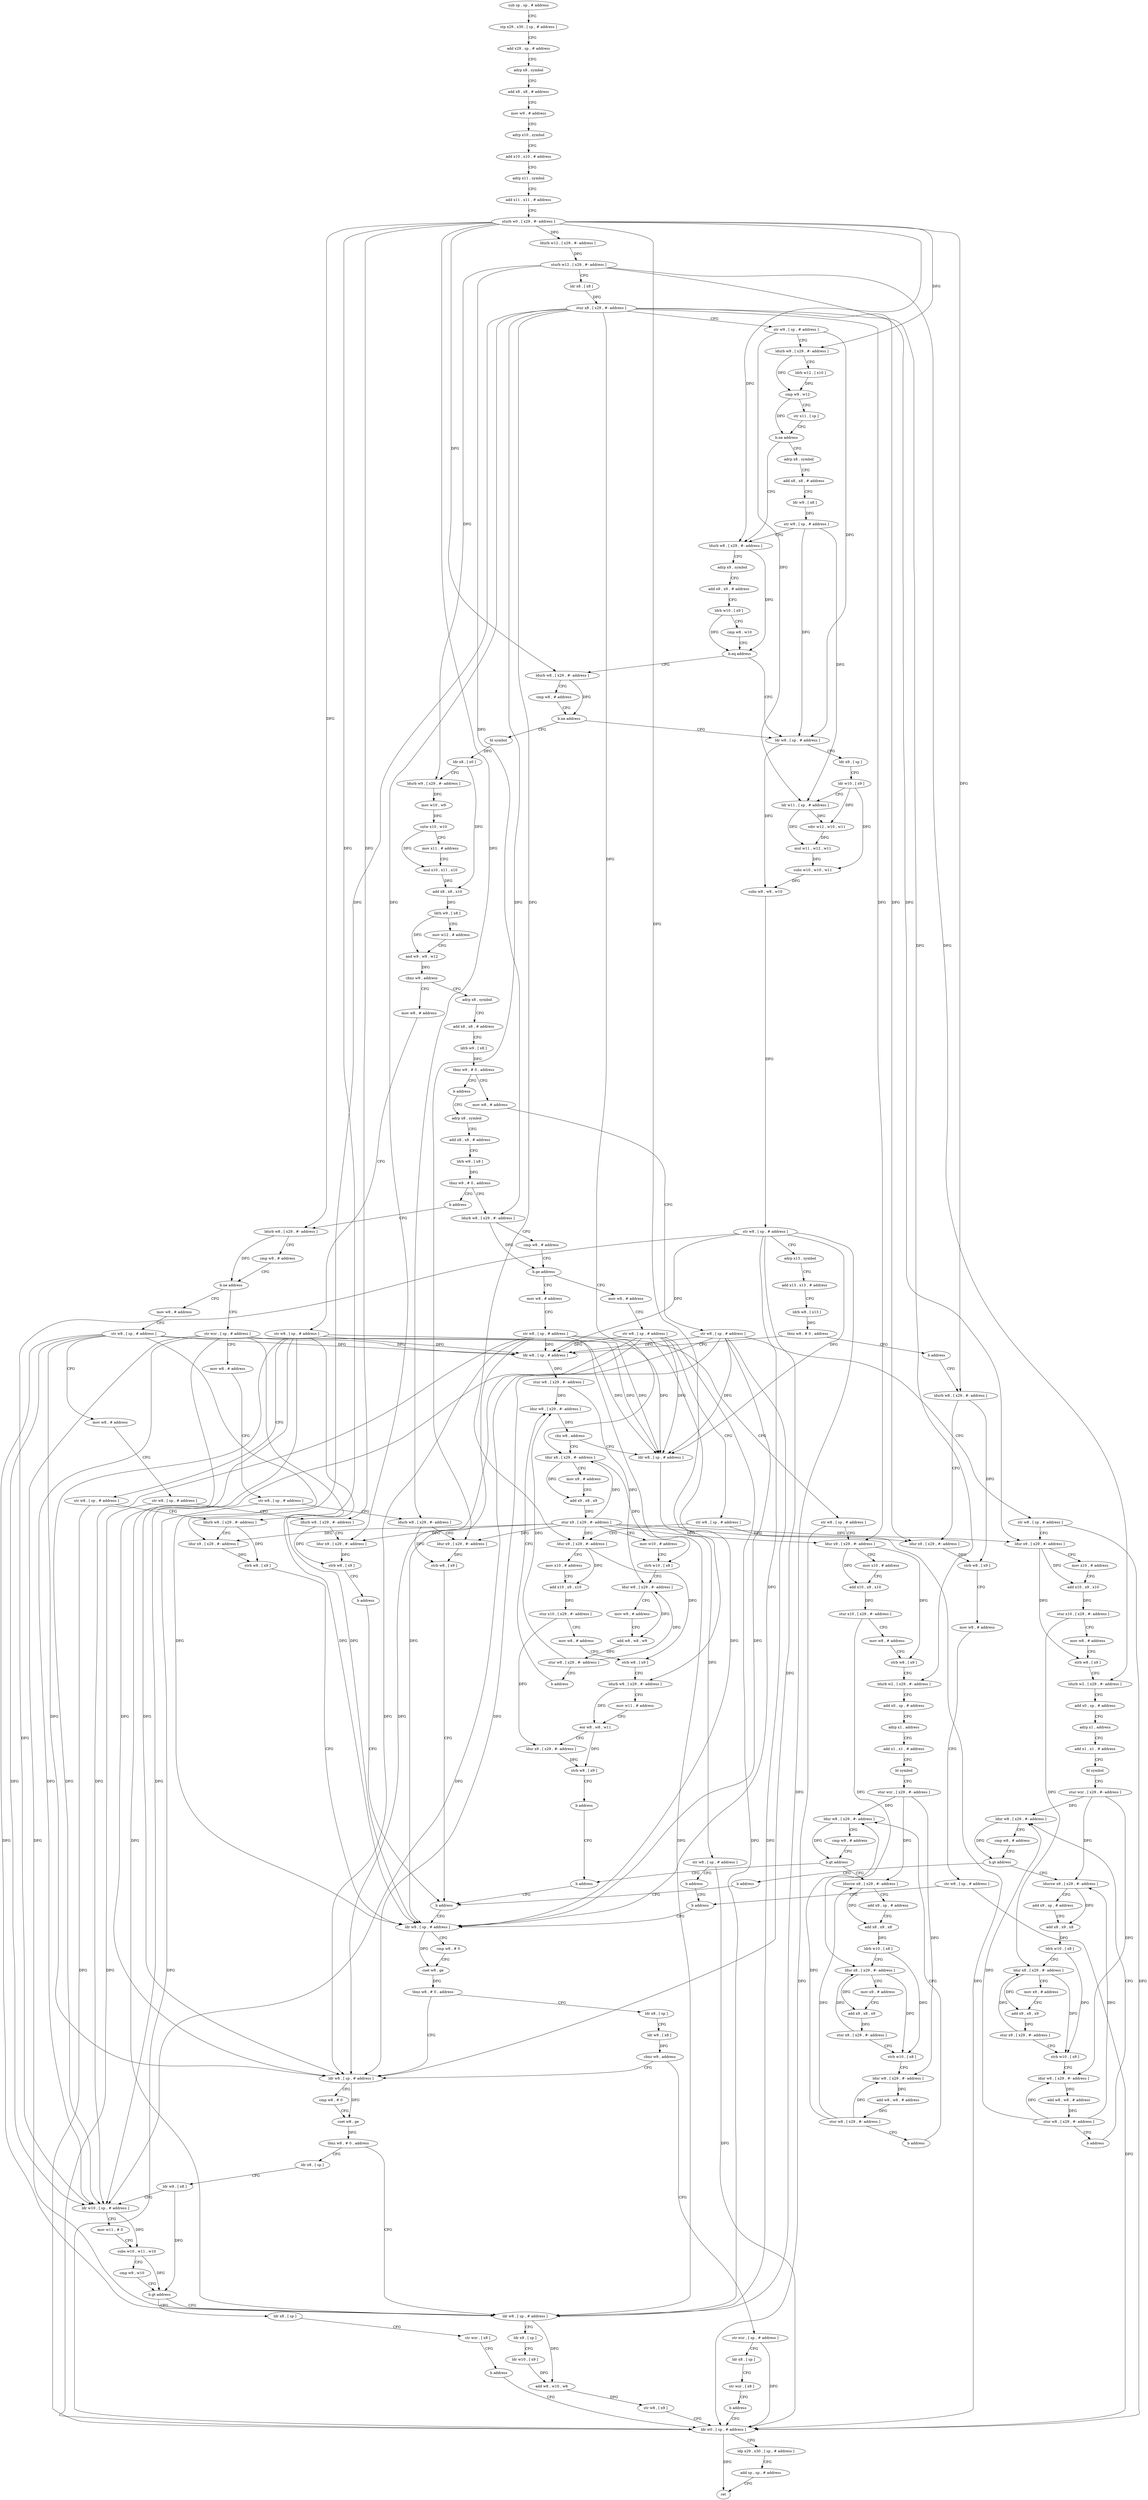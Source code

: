 digraph "func" {
"4237236" [label = "sub sp , sp , # address" ]
"4237240" [label = "stp x29 , x30 , [ sp , # address ]" ]
"4237244" [label = "add x29 , sp , # address" ]
"4237248" [label = "adrp x8 , symbol" ]
"4237252" [label = "add x8 , x8 , # address" ]
"4237256" [label = "mov w9 , # address" ]
"4237260" [label = "adrp x10 , symbol" ]
"4237264" [label = "add x10 , x10 , # address" ]
"4237268" [label = "adrp x11 , symbol" ]
"4237272" [label = "add x11 , x11 , # address" ]
"4237276" [label = "sturb w0 , [ x29 , #- address ]" ]
"4237280" [label = "ldurb w12 , [ x29 , #- address ]" ]
"4237284" [label = "sturb w12 , [ x29 , #- address ]" ]
"4237288" [label = "ldr x8 , [ x8 ]" ]
"4237292" [label = "stur x8 , [ x29 , #- address ]" ]
"4237296" [label = "str w9 , [ sp , # address ]" ]
"4237300" [label = "ldurb w9 , [ x29 , #- address ]" ]
"4237304" [label = "ldrb w12 , [ x10 ]" ]
"4237308" [label = "cmp w9 , w12" ]
"4237312" [label = "str x11 , [ sp ]" ]
"4237316" [label = "b.ne address" ]
"4237336" [label = "ldurb w8 , [ x29 , #- address ]" ]
"4237320" [label = "adrp x8 , symbol" ]
"4237340" [label = "adrp x9 , symbol" ]
"4237344" [label = "add x9 , x9 , # address" ]
"4237348" [label = "ldrb w10 , [ x9 ]" ]
"4237352" [label = "cmp w8 , w10" ]
"4237356" [label = "b.eq address" ]
"4237372" [label = "ldr w8 , [ sp , # address ]" ]
"4237360" [label = "ldurb w8 , [ x29 , #- address ]" ]
"4237324" [label = "add x8 , x8 , # address" ]
"4237328" [label = "ldr w9 , [ x8 ]" ]
"4237332" [label = "str w9 , [ sp , # address ]" ]
"4237376" [label = "ldr x9 , [ sp ]" ]
"4237380" [label = "ldr w10 , [ x9 ]" ]
"4237384" [label = "ldr w11 , [ sp , # address ]" ]
"4237388" [label = "sdiv w12 , w10 , w11" ]
"4237392" [label = "mul w11 , w12 , w11" ]
"4237396" [label = "subs w10 , w10 , w11" ]
"4237400" [label = "subs w8 , w8 , w10" ]
"4237404" [label = "str w8 , [ sp , # address ]" ]
"4237408" [label = "adrp x13 , symbol" ]
"4237412" [label = "add x13 , x13 , # address" ]
"4237416" [label = "ldrb w8 , [ x13 ]" ]
"4237420" [label = "tbnz w8 , # 0 , address" ]
"4237428" [label = "ldr w8 , [ sp , # address ]" ]
"4237424" [label = "b address" ]
"4237364" [label = "cmp w8 , # address" ]
"4237368" [label = "b.ne address" ]
"4237524" [label = "bl symbol" ]
"4237432" [label = "stur w8 , [ x29 , #- address ]" ]
"4237436" [label = "ldur w8 , [ x29 , #- address ]" ]
"4237500" [label = "ldurb w8 , [ x29 , #- address ]" ]
"4237528" [label = "ldr x8 , [ x0 ]" ]
"4237532" [label = "ldurb w9 , [ x29 , #- address ]" ]
"4237536" [label = "mov w10 , w9" ]
"4237540" [label = "sxtw x10 , w10" ]
"4237544" [label = "mov x11 , # address" ]
"4237548" [label = "mul x10 , x11 , x10" ]
"4237552" [label = "add x8 , x8 , x10" ]
"4237556" [label = "ldrh w9 , [ x8 ]" ]
"4237560" [label = "mov w12 , # address" ]
"4237564" [label = "and w9 , w9 , w12" ]
"4237568" [label = "cbnz w9 , address" ]
"4238012" [label = "mov w8 , # address" ]
"4237572" [label = "adrp x8 , symbol" ]
"4237488" [label = "ldr w8 , [ sp , # address ]" ]
"4237492" [label = "str w8 , [ sp , # address ]" ]
"4237496" [label = "b address" ]
"4237520" [label = "b address" ]
"4237444" [label = "ldur x8 , [ x29 , #- address ]" ]
"4237448" [label = "mov x9 , # address" ]
"4237452" [label = "add x9 , x8 , x9" ]
"4237456" [label = "stur x9 , [ x29 , #- address ]" ]
"4237460" [label = "mov w10 , # address" ]
"4237464" [label = "strb w10 , [ x8 ]" ]
"4237468" [label = "ldur w8 , [ x29 , #- address ]" ]
"4237472" [label = "mov w9 , # address" ]
"4237476" [label = "add w8 , w8 , w9" ]
"4237480" [label = "stur w8 , [ x29 , #- address ]" ]
"4237484" [label = "b address" ]
"4237504" [label = "ldur x9 , [ x29 , #- address ]" ]
"4237508" [label = "strb w8 , [ x9 ]" ]
"4237512" [label = "mov w8 , # address" ]
"4237516" [label = "str w8 , [ sp , # address ]" ]
"4238016" [label = "str w8 , [ sp , # address ]" ]
"4238020" [label = "str w8 , [ sp , # address ]" ]
"4238024" [label = "ldurb w8 , [ x29 , #- address ]" ]
"4238028" [label = "ldur x9 , [ x29 , #- address ]" ]
"4238032" [label = "strb w8 , [ x9 ]" ]
"4238036" [label = "ldr w8 , [ sp , # address ]" ]
"4237576" [label = "add x8 , x8 , # address" ]
"4237580" [label = "ldrb w9 , [ x8 ]" ]
"4237584" [label = "tbnz w9 , # 0 , address" ]
"4237592" [label = "mov w8 , # address" ]
"4237588" [label = "b address" ]
"4237440" [label = "cbz w8 , address" ]
"4238040" [label = "cmp w8 , # 0" ]
"4238044" [label = "cset w8 , ge" ]
"4238048" [label = "tbnz w8 , # 0 , address" ]
"4238080" [label = "ldr w8 , [ sp , # address ]" ]
"4238052" [label = "ldr x8 , [ sp ]" ]
"4238084" [label = "cmp w8 , # 0" ]
"4238088" [label = "cset w8 , ge" ]
"4238092" [label = "tbnz w8 , # 0 , address" ]
"4238136" [label = "ldr w8 , [ sp , # address ]" ]
"4238096" [label = "ldr x8 , [ sp ]" ]
"4238056" [label = "ldr w9 , [ x8 ]" ]
"4238060" [label = "cbnz w9 , address" ]
"4238064" [label = "str wzr , [ sp , # address ]" ]
"4237596" [label = "str w8 , [ sp , # address ]" ]
"4237600" [label = "str w8 , [ sp , # address ]" ]
"4237604" [label = "ldur x9 , [ x29 , #- address ]" ]
"4237608" [label = "mov x10 , # address" ]
"4237612" [label = "add x10 , x9 , x10" ]
"4237616" [label = "stur x10 , [ x29 , #- address ]" ]
"4237620" [label = "mov w8 , # address" ]
"4237624" [label = "strb w8 , [ x9 ]" ]
"4237628" [label = "ldurb w2 , [ x29 , #- address ]" ]
"4237632" [label = "add x0 , sp , # address" ]
"4237636" [label = "adrp x1 , address" ]
"4237640" [label = "add x1 , x1 , # address" ]
"4237644" [label = "bl symbol" ]
"4237648" [label = "stur wzr , [ x29 , #- address ]" ]
"4237652" [label = "ldur w8 , [ x29 , #- address ]" ]
"4237720" [label = "adrp x8 , symbol" ]
"4238140" [label = "ldr x9 , [ sp ]" ]
"4238144" [label = "ldr w10 , [ x9 ]" ]
"4238148" [label = "add w8 , w10 , w8" ]
"4238152" [label = "str w8 , [ x9 ]" ]
"4238156" [label = "ldr w0 , [ sp , # address ]" ]
"4238100" [label = "ldr w9 , [ x8 ]" ]
"4238104" [label = "ldr w10 , [ sp , # address ]" ]
"4238108" [label = "mov w11 , # 0" ]
"4238112" [label = "subs w10 , w11 , w10" ]
"4238116" [label = "cmp w9 , w10" ]
"4238120" [label = "b.gt address" ]
"4238124" [label = "ldr x8 , [ sp ]" ]
"4238068" [label = "ldr x8 , [ sp ]" ]
"4238072" [label = "str wzr , [ x8 ]" ]
"4238076" [label = "b address" ]
"4237716" [label = "b address" ]
"4238008" [label = "b address" ]
"4237664" [label = "ldursw x8 , [ x29 , #- address ]" ]
"4237668" [label = "add x9 , sp , # address" ]
"4237672" [label = "add x8 , x9 , x8" ]
"4237676" [label = "ldrb w10 , [ x8 ]" ]
"4237680" [label = "ldur x8 , [ x29 , #- address ]" ]
"4237684" [label = "mov x9 , # address" ]
"4237688" [label = "add x9 , x8 , x9" ]
"4237692" [label = "stur x9 , [ x29 , #- address ]" ]
"4237696" [label = "strb w10 , [ x8 ]" ]
"4237700" [label = "ldur w8 , [ x29 , #- address ]" ]
"4237704" [label = "add w8 , w8 , # address" ]
"4237708" [label = "stur w8 , [ x29 , #- address ]" ]
"4237712" [label = "b address" ]
"4237724" [label = "add x8 , x8 , # address" ]
"4237728" [label = "ldrb w9 , [ x8 ]" ]
"4237732" [label = "tbnz w9 , # 0 , address" ]
"4237740" [label = "ldurb w8 , [ x29 , #- address ]" ]
"4237736" [label = "b address" ]
"4238128" [label = "str wzr , [ x8 ]" ]
"4238132" [label = "b address" ]
"4238160" [label = "ldp x29 , x30 , [ sp , # address ]" ]
"4238164" [label = "add sp , sp , # address" ]
"4238168" [label = "ret" ]
"4237656" [label = "cmp w8 , # address" ]
"4237660" [label = "b.gt address" ]
"4237744" [label = "cmp w8 , # address" ]
"4237748" [label = "b.ge address" ]
"4237812" [label = "mov w8 , # address" ]
"4237752" [label = "mov w8 , # address" ]
"4237940" [label = "ldurb w8 , [ x29 , #- address ]" ]
"4237816" [label = "str w8 , [ sp , # address ]" ]
"4237820" [label = "str w8 , [ sp , # address ]" ]
"4237824" [label = "ldur x9 , [ x29 , #- address ]" ]
"4237828" [label = "mov x10 , # address" ]
"4237832" [label = "add x10 , x9 , x10" ]
"4237836" [label = "stur x10 , [ x29 , #- address ]" ]
"4237840" [label = "mov w8 , # address" ]
"4237844" [label = "strb w8 , [ x9 ]" ]
"4237848" [label = "ldurb w2 , [ x29 , #- address ]" ]
"4237852" [label = "add x0 , sp , # address" ]
"4237856" [label = "adrp x1 , address" ]
"4237860" [label = "add x1 , x1 , # address" ]
"4237864" [label = "bl symbol" ]
"4237868" [label = "stur wzr , [ x29 , #- address ]" ]
"4237872" [label = "ldur w8 , [ x29 , #- address ]" ]
"4237756" [label = "str w8 , [ sp , # address ]" ]
"4237760" [label = "str w8 , [ sp , # address ]" ]
"4237764" [label = "ldur x9 , [ x29 , #- address ]" ]
"4237768" [label = "mov x10 , # address" ]
"4237772" [label = "add x10 , x9 , x10" ]
"4237776" [label = "stur x10 , [ x29 , #- address ]" ]
"4237780" [label = "mov w8 , # address" ]
"4237784" [label = "strb w8 , [ x9 ]" ]
"4237788" [label = "ldurb w8 , [ x29 , #- address ]" ]
"4237792" [label = "mov w11 , # address" ]
"4237796" [label = "eor w8 , w8 , w11" ]
"4237800" [label = "ldur x9 , [ x29 , #- address ]" ]
"4237804" [label = "strb w8 , [ x9 ]" ]
"4237808" [label = "b address" ]
"4237936" [label = "b address" ]
"4237944" [label = "cmp w8 , # address" ]
"4237948" [label = "b.ne address" ]
"4237984" [label = "str wzr , [ sp , # address ]" ]
"4237952" [label = "mov w8 , # address" ]
"4237884" [label = "ldursw x8 , [ x29 , #- address ]" ]
"4237888" [label = "add x9 , sp , # address" ]
"4237892" [label = "add x8 , x9 , x8" ]
"4237896" [label = "ldrb w10 , [ x8 ]" ]
"4237900" [label = "ldur x8 , [ x29 , #- address ]" ]
"4237904" [label = "mov x9 , # address" ]
"4237908" [label = "add x9 , x8 , x9" ]
"4237912" [label = "stur x9 , [ x29 , #- address ]" ]
"4237916" [label = "strb w10 , [ x8 ]" ]
"4237920" [label = "ldur w8 , [ x29 , #- address ]" ]
"4237924" [label = "add w8 , w8 , # address" ]
"4237928" [label = "stur w8 , [ x29 , #- address ]" ]
"4237932" [label = "b address" ]
"4237988" [label = "mov w8 , # address" ]
"4237992" [label = "str w8 , [ sp , # address ]" ]
"4237996" [label = "ldurb w8 , [ x29 , #- address ]" ]
"4238000" [label = "ldur x9 , [ x29 , #- address ]" ]
"4238004" [label = "strb w8 , [ x9 ]" ]
"4237956" [label = "str w8 , [ sp , # address ]" ]
"4237960" [label = "mov w8 , # address" ]
"4237964" [label = "str w8 , [ sp , # address ]" ]
"4237968" [label = "ldurb w8 , [ x29 , #- address ]" ]
"4237972" [label = "ldur x9 , [ x29 , #- address ]" ]
"4237976" [label = "strb w8 , [ x9 ]" ]
"4237980" [label = "b address" ]
"4237876" [label = "cmp w8 , # address" ]
"4237880" [label = "b.gt address" ]
"4237236" -> "4237240" [ label = "CFG" ]
"4237240" -> "4237244" [ label = "CFG" ]
"4237244" -> "4237248" [ label = "CFG" ]
"4237248" -> "4237252" [ label = "CFG" ]
"4237252" -> "4237256" [ label = "CFG" ]
"4237256" -> "4237260" [ label = "CFG" ]
"4237260" -> "4237264" [ label = "CFG" ]
"4237264" -> "4237268" [ label = "CFG" ]
"4237268" -> "4237272" [ label = "CFG" ]
"4237272" -> "4237276" [ label = "CFG" ]
"4237276" -> "4237280" [ label = "DFG" ]
"4237276" -> "4237300" [ label = "DFG" ]
"4237276" -> "4237336" [ label = "DFG" ]
"4237276" -> "4237360" [ label = "DFG" ]
"4237276" -> "4237500" [ label = "DFG" ]
"4237276" -> "4238024" [ label = "DFG" ]
"4237276" -> "4237788" [ label = "DFG" ]
"4237276" -> "4237940" [ label = "DFG" ]
"4237276" -> "4237996" [ label = "DFG" ]
"4237276" -> "4237968" [ label = "DFG" ]
"4237280" -> "4237284" [ label = "DFG" ]
"4237284" -> "4237288" [ label = "CFG" ]
"4237284" -> "4237532" [ label = "DFG" ]
"4237284" -> "4237628" [ label = "DFG" ]
"4237284" -> "4237740" [ label = "DFG" ]
"4237284" -> "4237848" [ label = "DFG" ]
"4237288" -> "4237292" [ label = "DFG" ]
"4237292" -> "4237296" [ label = "CFG" ]
"4237292" -> "4237504" [ label = "DFG" ]
"4237292" -> "4238028" [ label = "DFG" ]
"4237292" -> "4237444" [ label = "DFG" ]
"4237292" -> "4237604" [ label = "DFG" ]
"4237292" -> "4237824" [ label = "DFG" ]
"4237292" -> "4237764" [ label = "DFG" ]
"4237292" -> "4238000" [ label = "DFG" ]
"4237292" -> "4237972" [ label = "DFG" ]
"4237296" -> "4237300" [ label = "CFG" ]
"4237296" -> "4237372" [ label = "DFG" ]
"4237296" -> "4237384" [ label = "DFG" ]
"4237300" -> "4237304" [ label = "CFG" ]
"4237300" -> "4237308" [ label = "DFG" ]
"4237304" -> "4237308" [ label = "DFG" ]
"4237308" -> "4237312" [ label = "CFG" ]
"4237308" -> "4237316" [ label = "DFG" ]
"4237312" -> "4237316" [ label = "CFG" ]
"4237316" -> "4237336" [ label = "CFG" ]
"4237316" -> "4237320" [ label = "CFG" ]
"4237336" -> "4237340" [ label = "CFG" ]
"4237336" -> "4237356" [ label = "DFG" ]
"4237320" -> "4237324" [ label = "CFG" ]
"4237340" -> "4237344" [ label = "CFG" ]
"4237344" -> "4237348" [ label = "CFG" ]
"4237348" -> "4237352" [ label = "CFG" ]
"4237348" -> "4237356" [ label = "DFG" ]
"4237352" -> "4237356" [ label = "CFG" ]
"4237356" -> "4237372" [ label = "CFG" ]
"4237356" -> "4237360" [ label = "CFG" ]
"4237372" -> "4237376" [ label = "CFG" ]
"4237372" -> "4237400" [ label = "DFG" ]
"4237360" -> "4237364" [ label = "CFG" ]
"4237360" -> "4237368" [ label = "DFG" ]
"4237324" -> "4237328" [ label = "CFG" ]
"4237328" -> "4237332" [ label = "DFG" ]
"4237332" -> "4237336" [ label = "CFG" ]
"4237332" -> "4237372" [ label = "DFG" ]
"4237332" -> "4237384" [ label = "DFG" ]
"4237376" -> "4237380" [ label = "CFG" ]
"4237380" -> "4237384" [ label = "CFG" ]
"4237380" -> "4237388" [ label = "DFG" ]
"4237380" -> "4237396" [ label = "DFG" ]
"4237384" -> "4237388" [ label = "DFG" ]
"4237384" -> "4237392" [ label = "DFG" ]
"4237388" -> "4237392" [ label = "DFG" ]
"4237392" -> "4237396" [ label = "DFG" ]
"4237396" -> "4237400" [ label = "DFG" ]
"4237400" -> "4237404" [ label = "DFG" ]
"4237404" -> "4237408" [ label = "CFG" ]
"4237404" -> "4237428" [ label = "DFG" ]
"4237404" -> "4237488" [ label = "DFG" ]
"4237404" -> "4238036" [ label = "DFG" ]
"4237404" -> "4238080" [ label = "DFG" ]
"4237404" -> "4238136" [ label = "DFG" ]
"4237404" -> "4238104" [ label = "DFG" ]
"4237408" -> "4237412" [ label = "CFG" ]
"4237412" -> "4237416" [ label = "CFG" ]
"4237416" -> "4237420" [ label = "DFG" ]
"4237420" -> "4237428" [ label = "CFG" ]
"4237420" -> "4237424" [ label = "CFG" ]
"4237428" -> "4237432" [ label = "DFG" ]
"4237424" -> "4237500" [ label = "CFG" ]
"4237364" -> "4237368" [ label = "CFG" ]
"4237368" -> "4237524" [ label = "CFG" ]
"4237368" -> "4237372" [ label = "CFG" ]
"4237524" -> "4237528" [ label = "DFG" ]
"4237432" -> "4237436" [ label = "DFG" ]
"4237432" -> "4237468" [ label = "DFG" ]
"4237436" -> "4237440" [ label = "DFG" ]
"4237500" -> "4237504" [ label = "CFG" ]
"4237500" -> "4237508" [ label = "DFG" ]
"4237528" -> "4237532" [ label = "CFG" ]
"4237528" -> "4237552" [ label = "DFG" ]
"4237532" -> "4237536" [ label = "DFG" ]
"4237536" -> "4237540" [ label = "DFG" ]
"4237540" -> "4237544" [ label = "CFG" ]
"4237540" -> "4237548" [ label = "DFG" ]
"4237544" -> "4237548" [ label = "CFG" ]
"4237548" -> "4237552" [ label = "DFG" ]
"4237552" -> "4237556" [ label = "DFG" ]
"4237556" -> "4237560" [ label = "CFG" ]
"4237556" -> "4237564" [ label = "DFG" ]
"4237560" -> "4237564" [ label = "CFG" ]
"4237564" -> "4237568" [ label = "DFG" ]
"4237568" -> "4238012" [ label = "CFG" ]
"4237568" -> "4237572" [ label = "CFG" ]
"4238012" -> "4238016" [ label = "CFG" ]
"4237572" -> "4237576" [ label = "CFG" ]
"4237488" -> "4237492" [ label = "DFG" ]
"4237492" -> "4237496" [ label = "CFG" ]
"4237492" -> "4238156" [ label = "DFG" ]
"4237496" -> "4237520" [ label = "CFG" ]
"4237520" -> "4238036" [ label = "CFG" ]
"4237444" -> "4237448" [ label = "CFG" ]
"4237444" -> "4237452" [ label = "DFG" ]
"4237444" -> "4237464" [ label = "DFG" ]
"4237448" -> "4237452" [ label = "CFG" ]
"4237452" -> "4237456" [ label = "DFG" ]
"4237456" -> "4237460" [ label = "CFG" ]
"4237456" -> "4237504" [ label = "DFG" ]
"4237456" -> "4238028" [ label = "DFG" ]
"4237456" -> "4237444" [ label = "DFG" ]
"4237456" -> "4237604" [ label = "DFG" ]
"4237456" -> "4237824" [ label = "DFG" ]
"4237456" -> "4237764" [ label = "DFG" ]
"4237456" -> "4238000" [ label = "DFG" ]
"4237456" -> "4237972" [ label = "DFG" ]
"4237460" -> "4237464" [ label = "CFG" ]
"4237464" -> "4237468" [ label = "CFG" ]
"4237468" -> "4237472" [ label = "CFG" ]
"4237468" -> "4237476" [ label = "DFG" ]
"4237472" -> "4237476" [ label = "CFG" ]
"4237476" -> "4237480" [ label = "DFG" ]
"4237480" -> "4237484" [ label = "CFG" ]
"4237480" -> "4237436" [ label = "DFG" ]
"4237480" -> "4237468" [ label = "DFG" ]
"4237484" -> "4237436" [ label = "CFG" ]
"4237504" -> "4237508" [ label = "DFG" ]
"4237508" -> "4237512" [ label = "CFG" ]
"4237512" -> "4237516" [ label = "CFG" ]
"4237516" -> "4237520" [ label = "CFG" ]
"4237516" -> "4238156" [ label = "DFG" ]
"4238016" -> "4238020" [ label = "CFG" ]
"4238016" -> "4237428" [ label = "DFG" ]
"4238016" -> "4237488" [ label = "DFG" ]
"4238016" -> "4238036" [ label = "DFG" ]
"4238016" -> "4238080" [ label = "DFG" ]
"4238016" -> "4238136" [ label = "DFG" ]
"4238016" -> "4238104" [ label = "DFG" ]
"4238020" -> "4238024" [ label = "CFG" ]
"4238020" -> "4238156" [ label = "DFG" ]
"4238024" -> "4238028" [ label = "CFG" ]
"4238024" -> "4238032" [ label = "DFG" ]
"4238028" -> "4238032" [ label = "DFG" ]
"4238032" -> "4238036" [ label = "CFG" ]
"4238036" -> "4238040" [ label = "CFG" ]
"4238036" -> "4238044" [ label = "DFG" ]
"4237576" -> "4237580" [ label = "CFG" ]
"4237580" -> "4237584" [ label = "DFG" ]
"4237584" -> "4237592" [ label = "CFG" ]
"4237584" -> "4237588" [ label = "CFG" ]
"4237592" -> "4237596" [ label = "CFG" ]
"4237588" -> "4237720" [ label = "CFG" ]
"4237440" -> "4237488" [ label = "CFG" ]
"4237440" -> "4237444" [ label = "CFG" ]
"4238040" -> "4238044" [ label = "CFG" ]
"4238044" -> "4238048" [ label = "DFG" ]
"4238048" -> "4238080" [ label = "CFG" ]
"4238048" -> "4238052" [ label = "CFG" ]
"4238080" -> "4238084" [ label = "CFG" ]
"4238080" -> "4238088" [ label = "DFG" ]
"4238052" -> "4238056" [ label = "CFG" ]
"4238084" -> "4238088" [ label = "CFG" ]
"4238088" -> "4238092" [ label = "DFG" ]
"4238092" -> "4238136" [ label = "CFG" ]
"4238092" -> "4238096" [ label = "CFG" ]
"4238136" -> "4238140" [ label = "CFG" ]
"4238136" -> "4238148" [ label = "DFG" ]
"4238096" -> "4238100" [ label = "CFG" ]
"4238056" -> "4238060" [ label = "DFG" ]
"4238060" -> "4238080" [ label = "CFG" ]
"4238060" -> "4238064" [ label = "CFG" ]
"4238064" -> "4238068" [ label = "CFG" ]
"4238064" -> "4238156" [ label = "DFG" ]
"4237596" -> "4237600" [ label = "CFG" ]
"4237596" -> "4237428" [ label = "DFG" ]
"4237596" -> "4237488" [ label = "DFG" ]
"4237596" -> "4238036" [ label = "DFG" ]
"4237596" -> "4238080" [ label = "DFG" ]
"4237596" -> "4238136" [ label = "DFG" ]
"4237596" -> "4238104" [ label = "DFG" ]
"4237600" -> "4237604" [ label = "CFG" ]
"4237600" -> "4238156" [ label = "DFG" ]
"4237604" -> "4237608" [ label = "CFG" ]
"4237604" -> "4237612" [ label = "DFG" ]
"4237604" -> "4237624" [ label = "DFG" ]
"4237608" -> "4237612" [ label = "CFG" ]
"4237612" -> "4237616" [ label = "DFG" ]
"4237616" -> "4237620" [ label = "CFG" ]
"4237616" -> "4237680" [ label = "DFG" ]
"4237620" -> "4237624" [ label = "CFG" ]
"4237624" -> "4237628" [ label = "CFG" ]
"4237628" -> "4237632" [ label = "CFG" ]
"4237632" -> "4237636" [ label = "CFG" ]
"4237636" -> "4237640" [ label = "CFG" ]
"4237640" -> "4237644" [ label = "CFG" ]
"4237644" -> "4237648" [ label = "CFG" ]
"4237648" -> "4237652" [ label = "DFG" ]
"4237648" -> "4237664" [ label = "DFG" ]
"4237648" -> "4237700" [ label = "DFG" ]
"4237652" -> "4237656" [ label = "CFG" ]
"4237652" -> "4237660" [ label = "DFG" ]
"4237720" -> "4237724" [ label = "CFG" ]
"4238140" -> "4238144" [ label = "CFG" ]
"4238144" -> "4238148" [ label = "DFG" ]
"4238148" -> "4238152" [ label = "DFG" ]
"4238152" -> "4238156" [ label = "CFG" ]
"4238156" -> "4238160" [ label = "CFG" ]
"4238156" -> "4238168" [ label = "DFG" ]
"4238100" -> "4238104" [ label = "CFG" ]
"4238100" -> "4238120" [ label = "DFG" ]
"4238104" -> "4238108" [ label = "CFG" ]
"4238104" -> "4238112" [ label = "DFG" ]
"4238108" -> "4238112" [ label = "CFG" ]
"4238112" -> "4238116" [ label = "CFG" ]
"4238112" -> "4238120" [ label = "DFG" ]
"4238116" -> "4238120" [ label = "CFG" ]
"4238120" -> "4238136" [ label = "CFG" ]
"4238120" -> "4238124" [ label = "CFG" ]
"4238124" -> "4238128" [ label = "CFG" ]
"4238068" -> "4238072" [ label = "CFG" ]
"4238072" -> "4238076" [ label = "CFG" ]
"4238076" -> "4238156" [ label = "CFG" ]
"4237716" -> "4238008" [ label = "CFG" ]
"4238008" -> "4238036" [ label = "CFG" ]
"4237664" -> "4237668" [ label = "CFG" ]
"4237664" -> "4237672" [ label = "DFG" ]
"4237668" -> "4237672" [ label = "CFG" ]
"4237672" -> "4237676" [ label = "DFG" ]
"4237676" -> "4237680" [ label = "CFG" ]
"4237676" -> "4237696" [ label = "DFG" ]
"4237680" -> "4237684" [ label = "CFG" ]
"4237680" -> "4237688" [ label = "DFG" ]
"4237680" -> "4237696" [ label = "DFG" ]
"4237684" -> "4237688" [ label = "CFG" ]
"4237688" -> "4237692" [ label = "DFG" ]
"4237692" -> "4237696" [ label = "CFG" ]
"4237692" -> "4237680" [ label = "DFG" ]
"4237696" -> "4237700" [ label = "CFG" ]
"4237700" -> "4237704" [ label = "DFG" ]
"4237704" -> "4237708" [ label = "DFG" ]
"4237708" -> "4237712" [ label = "CFG" ]
"4237708" -> "4237652" [ label = "DFG" ]
"4237708" -> "4237664" [ label = "DFG" ]
"4237708" -> "4237700" [ label = "DFG" ]
"4237712" -> "4237652" [ label = "CFG" ]
"4237724" -> "4237728" [ label = "CFG" ]
"4237728" -> "4237732" [ label = "DFG" ]
"4237732" -> "4237740" [ label = "CFG" ]
"4237732" -> "4237736" [ label = "CFG" ]
"4237740" -> "4237744" [ label = "CFG" ]
"4237740" -> "4237748" [ label = "DFG" ]
"4237736" -> "4237940" [ label = "CFG" ]
"4238128" -> "4238132" [ label = "CFG" ]
"4238132" -> "4238156" [ label = "CFG" ]
"4238160" -> "4238164" [ label = "CFG" ]
"4238164" -> "4238168" [ label = "CFG" ]
"4237656" -> "4237660" [ label = "CFG" ]
"4237660" -> "4237716" [ label = "CFG" ]
"4237660" -> "4237664" [ label = "CFG" ]
"4237744" -> "4237748" [ label = "CFG" ]
"4237748" -> "4237812" [ label = "CFG" ]
"4237748" -> "4237752" [ label = "CFG" ]
"4237812" -> "4237816" [ label = "CFG" ]
"4237752" -> "4237756" [ label = "CFG" ]
"4237940" -> "4237944" [ label = "CFG" ]
"4237940" -> "4237948" [ label = "DFG" ]
"4237816" -> "4237820" [ label = "CFG" ]
"4237816" -> "4237428" [ label = "DFG" ]
"4237816" -> "4237488" [ label = "DFG" ]
"4237816" -> "4238036" [ label = "DFG" ]
"4237816" -> "4238080" [ label = "DFG" ]
"4237816" -> "4238136" [ label = "DFG" ]
"4237816" -> "4238104" [ label = "DFG" ]
"4237820" -> "4237824" [ label = "CFG" ]
"4237820" -> "4238156" [ label = "DFG" ]
"4237824" -> "4237828" [ label = "CFG" ]
"4237824" -> "4237832" [ label = "DFG" ]
"4237824" -> "4237844" [ label = "DFG" ]
"4237828" -> "4237832" [ label = "CFG" ]
"4237832" -> "4237836" [ label = "DFG" ]
"4237836" -> "4237840" [ label = "CFG" ]
"4237836" -> "4237900" [ label = "DFG" ]
"4237840" -> "4237844" [ label = "CFG" ]
"4237844" -> "4237848" [ label = "CFG" ]
"4237848" -> "4237852" [ label = "CFG" ]
"4237852" -> "4237856" [ label = "CFG" ]
"4237856" -> "4237860" [ label = "CFG" ]
"4237860" -> "4237864" [ label = "CFG" ]
"4237864" -> "4237868" [ label = "CFG" ]
"4237868" -> "4237872" [ label = "DFG" ]
"4237868" -> "4237884" [ label = "DFG" ]
"4237868" -> "4237920" [ label = "DFG" ]
"4237872" -> "4237876" [ label = "CFG" ]
"4237872" -> "4237880" [ label = "DFG" ]
"4237756" -> "4237760" [ label = "CFG" ]
"4237756" -> "4237428" [ label = "DFG" ]
"4237756" -> "4237488" [ label = "DFG" ]
"4237756" -> "4238036" [ label = "DFG" ]
"4237756" -> "4238080" [ label = "DFG" ]
"4237756" -> "4238136" [ label = "DFG" ]
"4237756" -> "4238104" [ label = "DFG" ]
"4237760" -> "4237764" [ label = "CFG" ]
"4237760" -> "4238156" [ label = "DFG" ]
"4237764" -> "4237768" [ label = "CFG" ]
"4237764" -> "4237772" [ label = "DFG" ]
"4237764" -> "4237784" [ label = "DFG" ]
"4237768" -> "4237772" [ label = "CFG" ]
"4237772" -> "4237776" [ label = "DFG" ]
"4237776" -> "4237780" [ label = "CFG" ]
"4237776" -> "4237800" [ label = "DFG" ]
"4237780" -> "4237784" [ label = "CFG" ]
"4237784" -> "4237788" [ label = "CFG" ]
"4237788" -> "4237792" [ label = "CFG" ]
"4237788" -> "4237796" [ label = "DFG" ]
"4237792" -> "4237796" [ label = "CFG" ]
"4237796" -> "4237800" [ label = "CFG" ]
"4237796" -> "4237804" [ label = "DFG" ]
"4237800" -> "4237804" [ label = "DFG" ]
"4237804" -> "4237808" [ label = "CFG" ]
"4237808" -> "4237936" [ label = "CFG" ]
"4237936" -> "4238008" [ label = "CFG" ]
"4237944" -> "4237948" [ label = "CFG" ]
"4237948" -> "4237984" [ label = "CFG" ]
"4237948" -> "4237952" [ label = "CFG" ]
"4237984" -> "4237988" [ label = "CFG" ]
"4237984" -> "4237428" [ label = "DFG" ]
"4237984" -> "4237488" [ label = "DFG" ]
"4237984" -> "4238036" [ label = "DFG" ]
"4237984" -> "4238080" [ label = "DFG" ]
"4237984" -> "4238136" [ label = "DFG" ]
"4237984" -> "4238104" [ label = "DFG" ]
"4237952" -> "4237956" [ label = "CFG" ]
"4237884" -> "4237888" [ label = "CFG" ]
"4237884" -> "4237892" [ label = "DFG" ]
"4237888" -> "4237892" [ label = "CFG" ]
"4237892" -> "4237896" [ label = "DFG" ]
"4237896" -> "4237900" [ label = "CFG" ]
"4237896" -> "4237916" [ label = "DFG" ]
"4237900" -> "4237904" [ label = "CFG" ]
"4237900" -> "4237908" [ label = "DFG" ]
"4237900" -> "4237916" [ label = "DFG" ]
"4237904" -> "4237908" [ label = "CFG" ]
"4237908" -> "4237912" [ label = "DFG" ]
"4237912" -> "4237916" [ label = "CFG" ]
"4237912" -> "4237900" [ label = "DFG" ]
"4237916" -> "4237920" [ label = "CFG" ]
"4237920" -> "4237924" [ label = "DFG" ]
"4237924" -> "4237928" [ label = "DFG" ]
"4237928" -> "4237932" [ label = "CFG" ]
"4237928" -> "4237872" [ label = "DFG" ]
"4237928" -> "4237884" [ label = "DFG" ]
"4237928" -> "4237920" [ label = "DFG" ]
"4237932" -> "4237872" [ label = "CFG" ]
"4237988" -> "4237992" [ label = "CFG" ]
"4237992" -> "4237996" [ label = "CFG" ]
"4237992" -> "4238156" [ label = "DFG" ]
"4237996" -> "4238000" [ label = "CFG" ]
"4237996" -> "4238004" [ label = "DFG" ]
"4238000" -> "4238004" [ label = "DFG" ]
"4238004" -> "4238008" [ label = "CFG" ]
"4237956" -> "4237960" [ label = "CFG" ]
"4237956" -> "4237428" [ label = "DFG" ]
"4237956" -> "4237488" [ label = "DFG" ]
"4237956" -> "4238036" [ label = "DFG" ]
"4237956" -> "4238080" [ label = "DFG" ]
"4237956" -> "4238136" [ label = "DFG" ]
"4237956" -> "4238104" [ label = "DFG" ]
"4237960" -> "4237964" [ label = "CFG" ]
"4237964" -> "4237968" [ label = "CFG" ]
"4237964" -> "4238156" [ label = "DFG" ]
"4237968" -> "4237972" [ label = "CFG" ]
"4237968" -> "4237976" [ label = "DFG" ]
"4237972" -> "4237976" [ label = "DFG" ]
"4237976" -> "4237980" [ label = "CFG" ]
"4237980" -> "4238008" [ label = "CFG" ]
"4237876" -> "4237880" [ label = "CFG" ]
"4237880" -> "4237936" [ label = "CFG" ]
"4237880" -> "4237884" [ label = "CFG" ]
}
